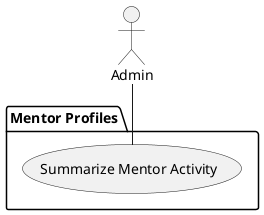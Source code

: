 @startuml Summarize Mentor Activity
actor :Admin:
package "Mentor Profiles" {
  (Summarize Mentor Activity) as summarize
}
Admin -- summarize
@enduml

# Participating Actors

- Admin

# Preconditions

- The Admin is authenticated

# Flow of Events

1. The Admin opens the Admin Summary Screen
2. The system displays a table of Mentor activities, including: profile changes (which they can approve/deny; see RequestSpecialProfileEdit), attendance points, behavior points, and total points.

